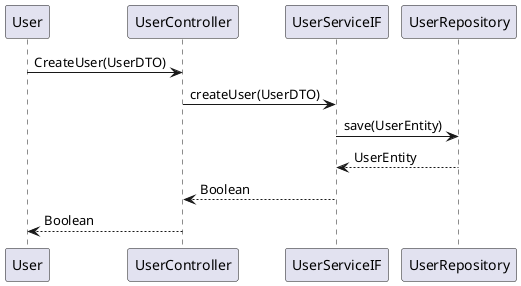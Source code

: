 @startuml
participant User
participant UserController
participant UserServiceIF
participant UserRepository

User -> UserController: CreateUser(UserDTO)
UserController -> UserServiceIF: createUser(UserDTO)
UserServiceIF -> UserRepository: save(UserEntity)
UserRepository --> UserServiceIF: UserEntity
UserServiceIF --> UserController: Boolean
UserController --> User: Boolean
@enduml
